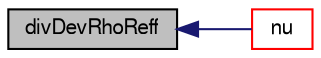 digraph "divDevRhoReff"
{
  bgcolor="transparent";
  edge [fontname="FreeSans",fontsize="10",labelfontname="FreeSans",labelfontsize="10"];
  node [fontname="FreeSans",fontsize="10",shape=record];
  rankdir="LR";
  Node2929 [label="divDevRhoReff",height=0.2,width=0.4,color="black", fillcolor="grey75", style="filled", fontcolor="black"];
  Node2929 -> Node2930 [dir="back",color="midnightblue",fontsize="10",style="solid",fontname="FreeSans"];
  Node2930 [label="nu",height=0.2,width=0.4,color="red",URL="$a31102.html#aa739f3daeda1884fecc84f2b36a24021",tooltip="Return the laminar viscosity. "];
}
